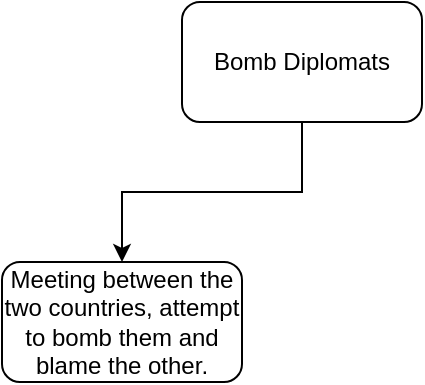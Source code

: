 <mxfile version="13.1.3">
    <diagram id="6hGFLwfOUW9BJ-s0fimq" name="Page-1">
        <mxGraphModel dx="1592" dy="1034" grid="1" gridSize="10" guides="1" tooltips="1" connect="1" arrows="1" fold="1" page="1" pageScale="1" pageWidth="827" pageHeight="1169" math="0" shadow="0">
            <root>
                <mxCell id="0"/>
                <mxCell id="1" parent="0"/>
                <mxCell id="4" style="edgeStyle=orthogonalEdgeStyle;rounded=0;orthogonalLoop=1;jettySize=auto;html=1;entryX=0.5;entryY=0;entryDx=0;entryDy=0;" edge="1" parent="1" source="2" target="3">
                    <mxGeometry relative="1" as="geometry"/>
                </mxCell>
                <mxCell id="2" value="Bomb Diplomats" style="rounded=1;whiteSpace=wrap;html=1;" vertex="1" parent="1">
                    <mxGeometry x="330" y="20" width="120" height="60" as="geometry"/>
                </mxCell>
                <mxCell id="3" value="Meeting between the two countries, attempt to bomb them and blame the other." style="rounded=1;whiteSpace=wrap;html=1;" vertex="1" parent="1">
                    <mxGeometry x="240" y="150" width="120" height="60" as="geometry"/>
                </mxCell>
            </root>
        </mxGraphModel>
    </diagram>
</mxfile>